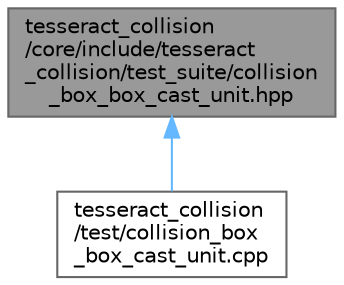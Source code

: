 digraph "tesseract_collision/core/include/tesseract_collision/test_suite/collision_box_box_cast_unit.hpp"
{
 // LATEX_PDF_SIZE
  bgcolor="transparent";
  edge [fontname=Helvetica,fontsize=10,labelfontname=Helvetica,labelfontsize=10];
  node [fontname=Helvetica,fontsize=10,shape=box,height=0.2,width=0.4];
  Node1 [label="tesseract_collision\l/core/include/tesseract\l_collision/test_suite/collision\l_box_box_cast_unit.hpp",height=0.2,width=0.4,color="gray40", fillcolor="grey60", style="filled", fontcolor="black",tooltip=" "];
  Node1 -> Node2 [dir="back",color="steelblue1",style="solid"];
  Node2 [label="tesseract_collision\l/test/collision_box\l_box_cast_unit.cpp",height=0.2,width=0.4,color="grey40", fillcolor="white", style="filled",URL="$d3/d44/collision__box__box__cast__unit_8cpp.html",tooltip=" "];
}
